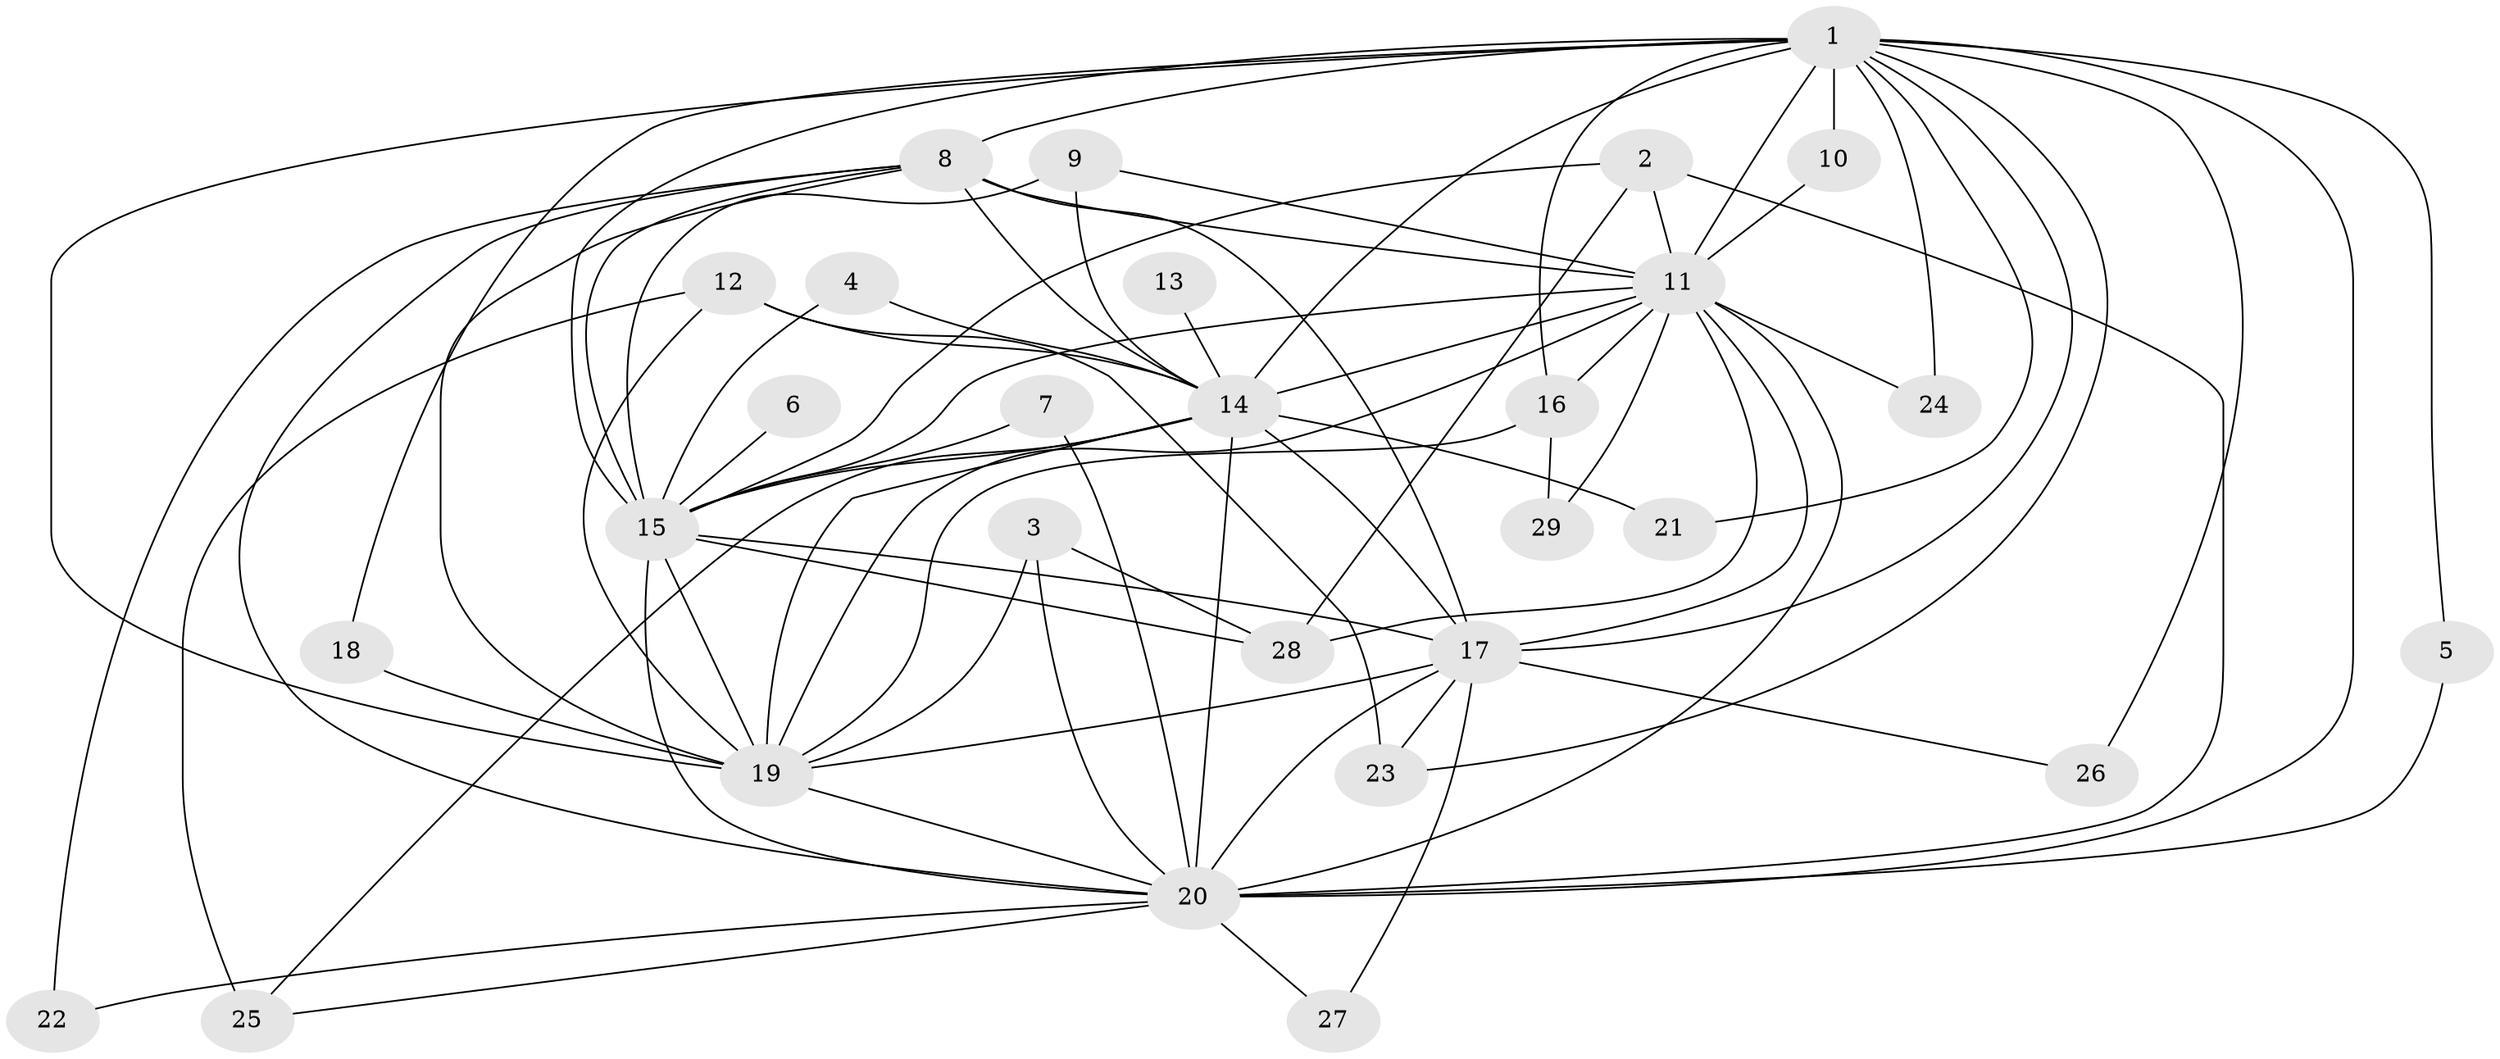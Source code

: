 // original degree distribution, {18: 0.03508771929824561, 11: 0.03508771929824561, 19: 0.017543859649122806, 12: 0.017543859649122806, 20: 0.017543859649122806, 21: 0.017543859649122806, 13: 0.017543859649122806, 17: 0.017543859649122806, 3: 0.21052631578947367, 2: 0.5263157894736842, 4: 0.05263157894736842, 5: 0.03508771929824561}
// Generated by graph-tools (version 1.1) at 2025/25/03/09/25 03:25:42]
// undirected, 29 vertices, 75 edges
graph export_dot {
graph [start="1"]
  node [color=gray90,style=filled];
  1;
  2;
  3;
  4;
  5;
  6;
  7;
  8;
  9;
  10;
  11;
  12;
  13;
  14;
  15;
  16;
  17;
  18;
  19;
  20;
  21;
  22;
  23;
  24;
  25;
  26;
  27;
  28;
  29;
  1 -- 5 [weight=1.0];
  1 -- 8 [weight=3.0];
  1 -- 10 [weight=1.0];
  1 -- 11 [weight=2.0];
  1 -- 14 [weight=2.0];
  1 -- 15 [weight=2.0];
  1 -- 16 [weight=1.0];
  1 -- 17 [weight=2.0];
  1 -- 18 [weight=1.0];
  1 -- 19 [weight=2.0];
  1 -- 20 [weight=6.0];
  1 -- 21 [weight=1.0];
  1 -- 23 [weight=1.0];
  1 -- 24 [weight=1.0];
  1 -- 26 [weight=1.0];
  2 -- 11 [weight=1.0];
  2 -- 15 [weight=1.0];
  2 -- 20 [weight=1.0];
  2 -- 28 [weight=1.0];
  3 -- 19 [weight=1.0];
  3 -- 20 [weight=1.0];
  3 -- 28 [weight=1.0];
  4 -- 14 [weight=1.0];
  4 -- 15 [weight=1.0];
  5 -- 20 [weight=1.0];
  6 -- 15 [weight=1.0];
  7 -- 15 [weight=1.0];
  7 -- 20 [weight=2.0];
  8 -- 11 [weight=1.0];
  8 -- 14 [weight=1.0];
  8 -- 15 [weight=1.0];
  8 -- 17 [weight=1.0];
  8 -- 19 [weight=1.0];
  8 -- 20 [weight=2.0];
  8 -- 22 [weight=1.0];
  9 -- 11 [weight=1.0];
  9 -- 14 [weight=1.0];
  9 -- 15 [weight=1.0];
  10 -- 11 [weight=1.0];
  11 -- 14 [weight=2.0];
  11 -- 15 [weight=1.0];
  11 -- 16 [weight=2.0];
  11 -- 17 [weight=2.0];
  11 -- 19 [weight=1.0];
  11 -- 20 [weight=2.0];
  11 -- 24 [weight=1.0];
  11 -- 28 [weight=2.0];
  11 -- 29 [weight=1.0];
  12 -- 14 [weight=1.0];
  12 -- 19 [weight=2.0];
  12 -- 23 [weight=1.0];
  12 -- 25 [weight=1.0];
  13 -- 14 [weight=1.0];
  14 -- 15 [weight=3.0];
  14 -- 17 [weight=2.0];
  14 -- 19 [weight=1.0];
  14 -- 20 [weight=2.0];
  14 -- 21 [weight=2.0];
  14 -- 25 [weight=1.0];
  15 -- 17 [weight=1.0];
  15 -- 19 [weight=3.0];
  15 -- 20 [weight=3.0];
  15 -- 28 [weight=1.0];
  16 -- 19 [weight=2.0];
  16 -- 29 [weight=1.0];
  17 -- 19 [weight=1.0];
  17 -- 20 [weight=3.0];
  17 -- 23 [weight=1.0];
  17 -- 26 [weight=1.0];
  17 -- 27 [weight=1.0];
  18 -- 19 [weight=1.0];
  19 -- 20 [weight=3.0];
  20 -- 22 [weight=1.0];
  20 -- 25 [weight=1.0];
  20 -- 27 [weight=1.0];
}
